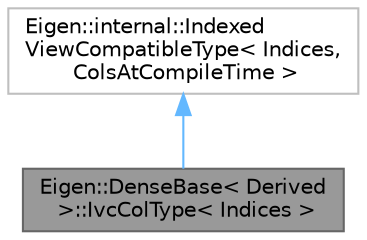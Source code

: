 digraph "Eigen::DenseBase&lt; Derived &gt;::IvcColType&lt; Indices &gt;"
{
 // LATEX_PDF_SIZE
  bgcolor="transparent";
  edge [fontname=Helvetica,fontsize=10,labelfontname=Helvetica,labelfontsize=10];
  node [fontname=Helvetica,fontsize=10,shape=box,height=0.2,width=0.4];
  Node1 [id="Node000001",label="Eigen::DenseBase\< Derived\l \>::IvcColType\< Indices \>",height=0.2,width=0.4,color="gray40", fillcolor="grey60", style="filled", fontcolor="black",tooltip=" "];
  Node2 -> Node1 [id="edge2_Node000001_Node000002",dir="back",color="steelblue1",style="solid",tooltip=" "];
  Node2 [id="Node000002",label="Eigen::internal::Indexed\lViewCompatibleType\< Indices,\l ColsAtCompileTime \>",height=0.2,width=0.4,color="grey75", fillcolor="white", style="filled",URL="$structEigen_1_1internal_1_1IndexedViewCompatibleType.html",tooltip=" "];
}
